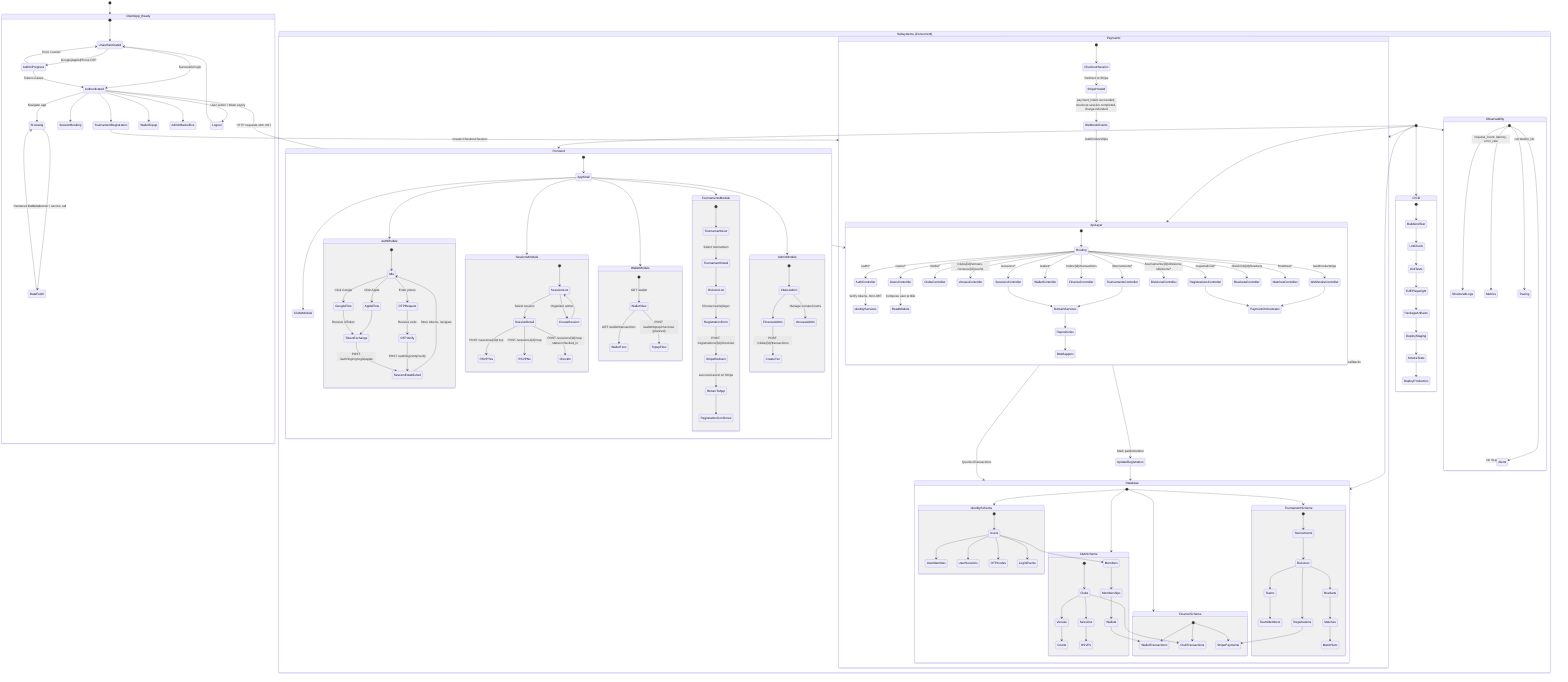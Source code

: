 stateDiagram-v2
  %% Club Management & Tournament System — Architecture State Diagram
  %% Compatible with VS Code Mermaid Preview

  [*] --> ClientApp_Ready

  state ClientApp_Ready {
    [*] --> Unauthenticated
    Unauthenticated --> Authenticated: Successful login
    Unauthenticated --> AuthInProgress: Google|Apple|Phone OTP
    AuthInProgress --> Authenticated: Tokens issued
    AuthInProgress --> Unauthenticated: Error / cancel
    Authenticated --> Browsing: Navigate app
    Browsing --> DataFetch: Route resolver / service call
    DataFetch --> Browsing: Rendered list/detail
    Authenticated --> SessionBooking
    Authenticated --> TournamentRegistration
    Authenticated --> WalletTopup
    Authenticated --> AdminBackoffice
    Authenticated --> Logout: User action / token expiry
    Logout --> Unauthenticated
  }

  %% ================= Subsystems as parallel regions =================
  state "Subsystems (Concurrent)" as Subsystems {
    [*] --> Frontend
    [*] --> ApiLayer
    [*] --> Database
    [*] --> Payments
    [*] --> Observability
    [*] --> CICD
  }

  %% ---------------- Frontend ----------------
  state Frontend {
    [*] --> AppShell
    AppShell --> AuthModule
    AppShell --> ClubsModule
    AppShell --> SessionsModule
    AppShell --> WalletModule
    AppShell --> TournamentsModule
    AppShell --> AdminModule

    state AuthModule {
      [*] --> Idle
      Idle --> GoogleFlow: Click Google
      GoogleFlow --> TokenExchange: Receive idToken
      Idle --> AppleFlow: Click Apple
      AppleFlow --> TokenExchange
      Idle --> OTPRequest: Enter phone
      OTPRequest --> OTPVerify: Receive code
      TokenExchange --> SessionEstablished: POST /auth/login/google|apple
      OTPVerify --> SessionEstablished: POST /auth/login/otp/verify
      SessionEstablished --> Idle: Store tokens, navigate
    }

    state SessionsModule {
      [*] --> SessionsList
      SessionsList --> SessionDetail: Select session
      SessionsList --> CreateSession: Organizer action
      SessionDetail --> RSVPYes: POST /sessions/{id}/rsvp
      SessionDetail --> RSVPNo: POST /sessions/{id}/rsvp
      SessionDetail --> CheckIn: POST /sessions/{id}/rsvp status=checked_in
      CreateSession --> SessionsList
    }

    state TournamentsModule {
      [*] --> TournamentsList
      TournamentsList --> TournamentDetail: Select tournament
      TournamentDetail --> DivisionList
      DivisionList --> RegistrationForm: Choose team/player
      RegistrationForm --> StripeRedirect: POST /registrations/{id}/checkout
      StripeRedirect --> ReturnToApp: success/cancel on Stripe
      ReturnToApp --> RegistrationConfirmed
    }

    state WalletModule {
      [*] --> WalletView: GET /wallet
      WalletView --> WalletTxns: GET /wallet/transactions
      WalletView --> TopupFlow: POST /wallet/topup/checkout (planned)
    }

    state AdminModule {
      [*] --> ClubsAdmin
      ClubsAdmin --> FinanceAdmin
      FinanceAdmin --> CreateTxn: POST /clubs/{id}/transactions
      ClubsAdmin --> VenuesAdmin: Manage venues/courts
    }
  }

  %% ---------------- API Layer ----------------
  state ApiLayer {
    [*] --> Routing
    Routing --> AuthController: /auth/*
    Routing --> UsersController: /users/*
    Routing --> ClubsController: /clubs/*
    Routing --> VenuesController: /clubs/{id}/venues, /venues/{id}/courts
    Routing --> SessionsController: /sessions/*
    Routing --> WalletController: /wallet/*
    Routing --> FinanceController: /clubs/{id}/transactions
    Routing --> TournamentsController: /tournaments/*
    Routing --> DivisionsController: /tournaments/{id}/divisions, /divisions/*
    Routing --> RegistrationsController: /registrations/*
    Routing --> BracketsController: /divisions/{id}/brackets
    Routing --> MatchesController: /matches/*
    Routing --> WebhooksController: /webhooks/stripe

    AuthController --> IdentityServices: Verify tokens, mint JWT
    UsersController --> ReadModels: Compose user profile
    SessionsController --> DomainServices
    TournamentsController --> DomainServices
    RegistrationsController --> PaymentOrchestrator
    WebhooksController --> PaymentOrchestrator

    DomainServices --> Repositories
    Repositories --> DtoMappers
  }

  %% ---------------- Database ----------------
  state Database {
    [*] --> IdentitySchema
    [*] --> ClubSchema
    [*] --> TournamentSchema
    [*] --> FinanceSchema

    state IdentitySchema {
      [*] --> Users
      Users --> UserIdentities
      Users --> UserSessions
      Users --> OTPCodes
      Users --> LoginEvents
      Users --> Members
    }

    state ClubSchema {
      [*] --> Clubs
      Clubs --> Venues
      Venues --> Courts
      Members --> Memberships
      Memberships --> Wallets
      Wallets --> WalletTransactions
      Clubs --> Sessions
      Sessions --> RSVPs
      Clubs --> ClubTransactions
    }

    state TournamentSchema {
      [*] --> Tournaments
      Tournaments --> Divisions
      Divisions --> Teams
      Teams --> TeamMembers
      Divisions --> Registrations
      Registrations --> StripePayments
      Divisions --> Brackets
      Brackets --> Matches
      Matches --> MatchSets
    }

    state FinanceSchema {
      [*] --> ClubTransactions
      [*] --> WalletTransactions
      [*] --> StripePayments
    }
  }

  %% ---------------- Payments ----------------
  state Payments {
    [*] --> CheckoutSession
    CheckoutSession --> StripeHosted: Redirect to Stripe
    StripeHosted --> WebhookEvents: payment_intent.succeeded, checkout.session.completed, charge.refunded
    WebhookEvents --> ApiLayer: /webhooks/stripe
    ApiLayer --> UpdateRegistration: Mark paid/refunded
    UpdateRegistration --> Database
  }

  %% ---------------- Observability ----------------
  state Observability {
    [*] --> StructuredLogs
    [*] --> Metrics: request_count, latency, error_rate
    [*] --> Tracing: correlation_ids
    [*] --> Alerts
  }

  %% ---------------- CI/CD ----------------
  state CICD {
    [*] --> BuildAndTest
    BuildAndTest --> LintCheck
    LintCheck --> UnitTests
    UnitTests --> E2EPlaywright
    E2EPlaywright --> PackageArtifacts
    PackageArtifacts --> DeployStaging
    DeployStaging --> SmokeTests
    SmokeTests --> DeployProduction
  }

  %% ================= Cross-subsystem transitions =================
  Authenticated --> ApiLayer: HTTP requests with JWT
  ApiLayer --> Database: Queries/Transactions
  TournamentRegistration --> Payments: Create Checkout Session
  Payments --> ApiLayer: Webhook callbacks
  Observability --> Alerts: On SLA breach